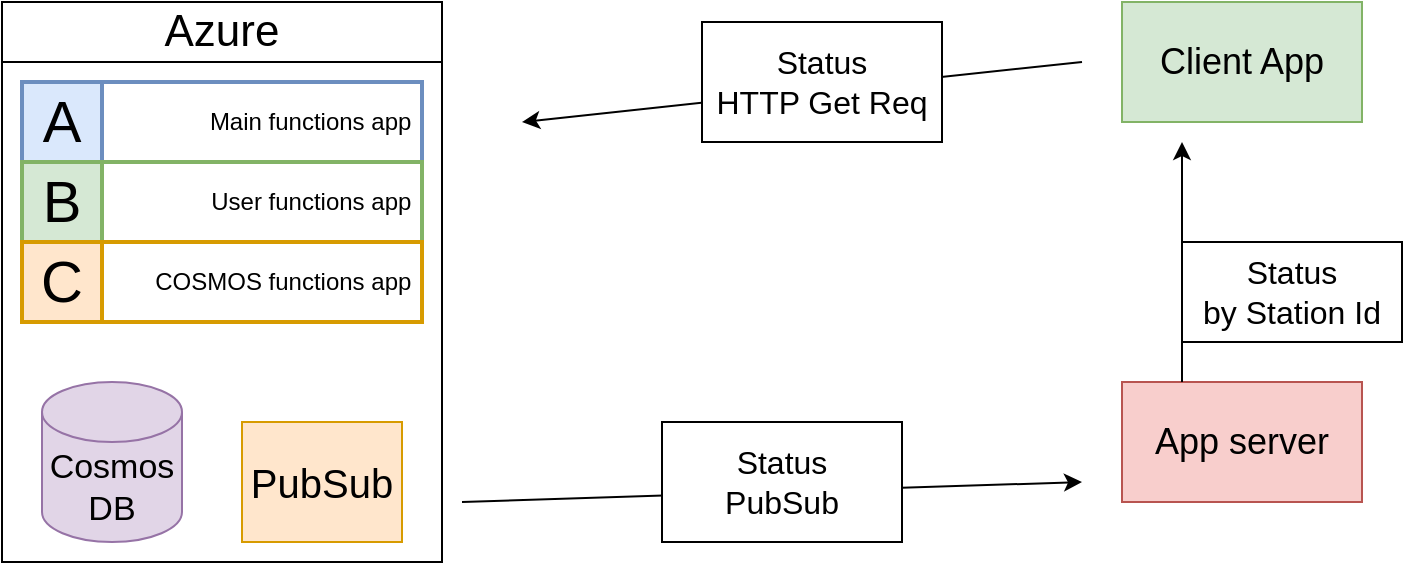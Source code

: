 <mxfile version="22.1.21" type="github">
  <diagram name="Page-1" id="U4XxVE_lrhoj7tFZ85Eu">
    <mxGraphModel dx="1674" dy="782" grid="1" gridSize="10" guides="1" tooltips="1" connect="1" arrows="1" fold="1" page="1" pageScale="1" pageWidth="850" pageHeight="1100" math="0" shadow="0">
      <root>
        <mxCell id="0" />
        <mxCell id="1" parent="0" />
        <mxCell id="0uyOK0C1Q25ggObMWxDJ-12" value="" style="rounded=0;whiteSpace=wrap;html=1;" parent="1" vertex="1">
          <mxGeometry x="30" y="270" width="220" height="250" as="geometry" />
        </mxCell>
        <mxCell id="0uyOK0C1Q25ggObMWxDJ-1" value="&lt;div&gt;Main functions app&amp;nbsp; &lt;br&gt;&lt;/div&gt;" style="rounded=0;whiteSpace=wrap;html=1;align=right;strokeWidth=2;strokeColor=#6C8EBF;" parent="1" vertex="1">
          <mxGeometry x="40" y="280" width="200" height="40" as="geometry" />
        </mxCell>
        <mxCell id="0uyOK0C1Q25ggObMWxDJ-2" value="&lt;font style=&quot;font-size: 29px;&quot;&gt;A&lt;/font&gt;" style="rounded=0;whiteSpace=wrap;html=1;fillColor=#dae8fc;strokeColor=#6c8ebf;strokeWidth=2;" parent="1" vertex="1">
          <mxGeometry x="40" y="280" width="40" height="40" as="geometry" />
        </mxCell>
        <mxCell id="0uyOK0C1Q25ggObMWxDJ-3" value="&lt;div&gt;User functions app&amp;nbsp; &lt;br&gt;&lt;/div&gt;" style="rounded=0;whiteSpace=wrap;html=1;align=right;strokeWidth=2;strokeColor=#82B366;" parent="1" vertex="1">
          <mxGeometry x="40" y="320" width="200" height="40" as="geometry" />
        </mxCell>
        <mxCell id="0uyOK0C1Q25ggObMWxDJ-4" value="&lt;font style=&quot;font-size: 29px;&quot;&gt;B&lt;/font&gt;" style="rounded=0;whiteSpace=wrap;html=1;fillColor=#d5e8d4;strokeColor=#82B366;strokeWidth=2;" parent="1" vertex="1">
          <mxGeometry x="40" y="320" width="40" height="40" as="geometry" />
        </mxCell>
        <mxCell id="0uyOK0C1Q25ggObMWxDJ-5" value="&lt;div&gt;COSMOS functions app&amp;nbsp; &lt;br&gt;&lt;/div&gt;" style="rounded=0;whiteSpace=wrap;html=1;align=right;strokeWidth=2;strokeColor=#D79B00;" parent="1" vertex="1">
          <mxGeometry x="40" y="360" width="200" height="40" as="geometry" />
        </mxCell>
        <mxCell id="0uyOK0C1Q25ggObMWxDJ-6" value="&lt;font style=&quot;font-size: 29px;&quot;&gt;C&lt;/font&gt;" style="rounded=0;whiteSpace=wrap;html=1;fillColor=#ffe6cc;strokeColor=#d79b00;strokeWidth=2;" parent="1" vertex="1">
          <mxGeometry x="40" y="360" width="40" height="40" as="geometry" />
        </mxCell>
        <mxCell id="0uyOK0C1Q25ggObMWxDJ-9" value="&lt;div style=&quot;font-size: 17px;&quot;&gt;Cosmos&lt;/div&gt;&lt;div style=&quot;font-size: 17px;&quot;&gt;DB&lt;/div&gt;" style="shape=cylinder3;whiteSpace=wrap;html=1;boundedLbl=1;backgroundOutline=1;size=15;fillColor=#e1d5e7;strokeColor=#9673a6;fontSize=17;" parent="1" vertex="1">
          <mxGeometry x="50" y="430" width="70" height="80" as="geometry" />
        </mxCell>
        <mxCell id="0uyOK0C1Q25ggObMWxDJ-10" value="PubSub" style="rounded=0;whiteSpace=wrap;html=1;fillColor=#ffe6cc;strokeColor=#d79b00;fontSize=20;" parent="1" vertex="1">
          <mxGeometry x="150" y="450" width="80" height="60" as="geometry" />
        </mxCell>
        <mxCell id="0uyOK0C1Q25ggObMWxDJ-13" value="Azure" style="rounded=0;whiteSpace=wrap;html=1;fontSize=22;" parent="1" vertex="1">
          <mxGeometry x="30" y="240" width="220" height="30" as="geometry" />
        </mxCell>
        <mxCell id="ZNyHvGUWtYXPLLkmg8Z_-2" value="Client App" style="rounded=0;whiteSpace=wrap;html=1;fontSize=18;fillColor=#d5e8d4;strokeColor=#82b366;" vertex="1" parent="1">
          <mxGeometry x="590" y="240" width="120" height="60" as="geometry" />
        </mxCell>
        <mxCell id="ZNyHvGUWtYXPLLkmg8Z_-3" value="App server" style="rounded=0;whiteSpace=wrap;html=1;fontSize=18;fillColor=#f8cecc;strokeColor=#b85450;" vertex="1" parent="1">
          <mxGeometry x="590" y="430" width="120" height="60" as="geometry" />
        </mxCell>
        <mxCell id="ZNyHvGUWtYXPLLkmg8Z_-4" value="" style="endArrow=classic;html=1;rounded=0;" edge="1" parent="1">
          <mxGeometry width="50" height="50" relative="1" as="geometry">
            <mxPoint x="570" y="270" as="sourcePoint" />
            <mxPoint x="290" y="300" as="targetPoint" />
          </mxGeometry>
        </mxCell>
        <mxCell id="ZNyHvGUWtYXPLLkmg8Z_-5" value="Status&lt;br style=&quot;font-size: 16px;&quot;&gt;HTTP Get Req" style="rounded=0;whiteSpace=wrap;html=1;fontSize=16;" vertex="1" parent="1">
          <mxGeometry x="380" y="250" width="120" height="60" as="geometry" />
        </mxCell>
        <mxCell id="ZNyHvGUWtYXPLLkmg8Z_-6" value="" style="endArrow=classic;html=1;rounded=0;" edge="1" parent="1">
          <mxGeometry width="50" height="50" relative="1" as="geometry">
            <mxPoint x="260" y="490" as="sourcePoint" />
            <mxPoint x="570" y="480" as="targetPoint" />
          </mxGeometry>
        </mxCell>
        <mxCell id="ZNyHvGUWtYXPLLkmg8Z_-7" value="&lt;div&gt;Status&lt;/div&gt;&lt;div&gt;PubSub&lt;br&gt;&lt;/div&gt;" style="rounded=0;whiteSpace=wrap;html=1;fontSize=16;" vertex="1" parent="1">
          <mxGeometry x="360" y="450" width="120" height="60" as="geometry" />
        </mxCell>
        <mxCell id="ZNyHvGUWtYXPLLkmg8Z_-8" value="" style="endArrow=classic;html=1;rounded=0;exitX=0.25;exitY=0;exitDx=0;exitDy=0;" edge="1" parent="1" source="ZNyHvGUWtYXPLLkmg8Z_-3">
          <mxGeometry width="50" height="50" relative="1" as="geometry">
            <mxPoint x="400" y="420" as="sourcePoint" />
            <mxPoint x="620" y="310" as="targetPoint" />
          </mxGeometry>
        </mxCell>
        <mxCell id="ZNyHvGUWtYXPLLkmg8Z_-9" value="&lt;div&gt;Status&lt;/div&gt;&lt;div&gt;by Station Id&lt;br&gt;&lt;/div&gt;" style="rounded=0;whiteSpace=wrap;html=1;fontSize=16;" vertex="1" parent="1">
          <mxGeometry x="620" y="360" width="110" height="50" as="geometry" />
        </mxCell>
      </root>
    </mxGraphModel>
  </diagram>
</mxfile>
